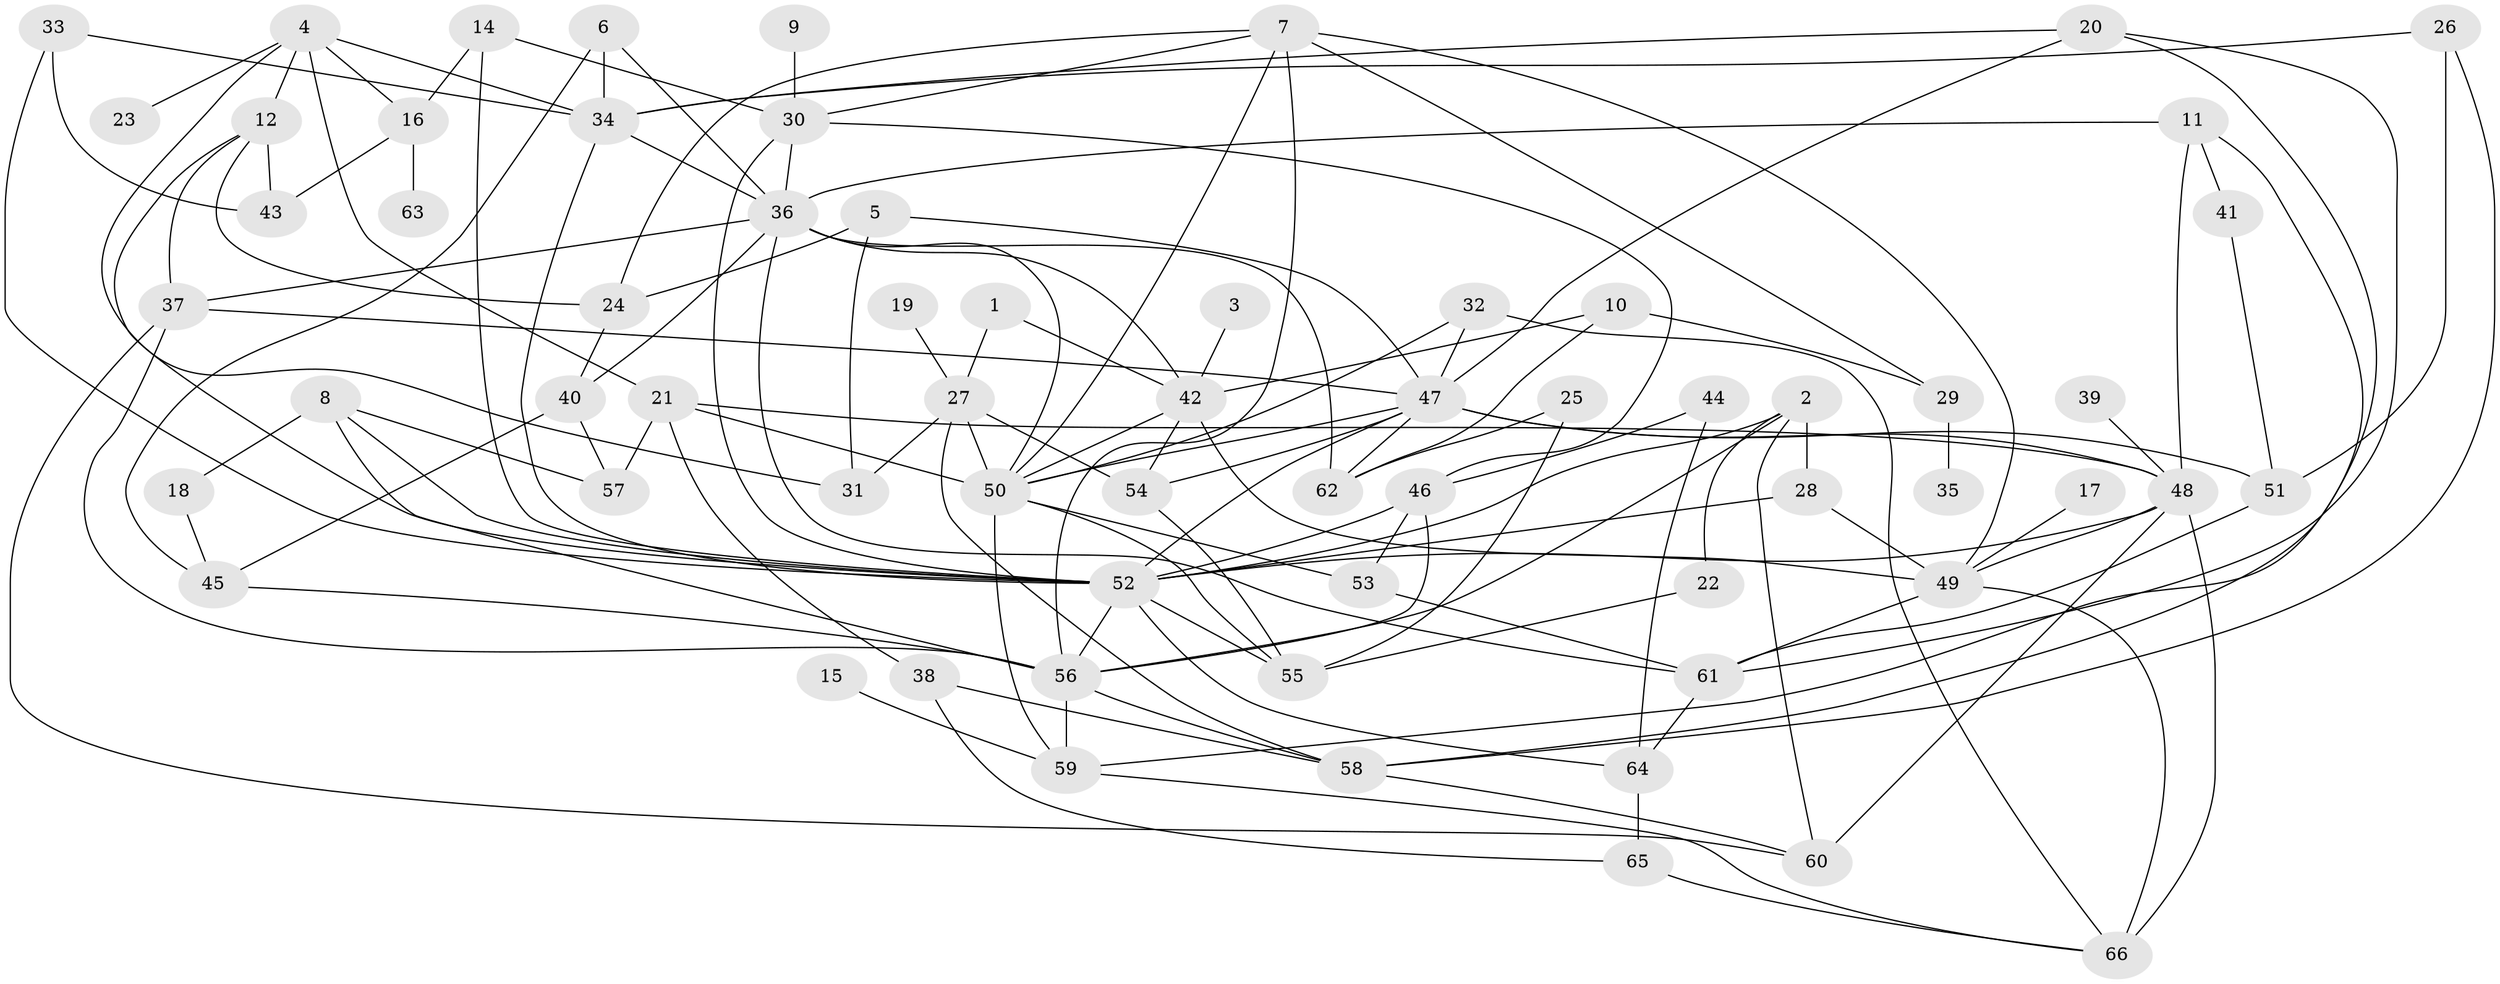 // original degree distribution, {4: 0.20149253731343283, 3: 0.26119402985074625, 6: 0.05970149253731343, 2: 0.23880597014925373, 1: 0.1417910447761194, 5: 0.04477611940298507, 8: 0.007462686567164179, 0: 0.014925373134328358, 7: 0.029850746268656716}
// Generated by graph-tools (version 1.1) at 2025/25/03/09/25 03:25:17]
// undirected, 65 vertices, 136 edges
graph export_dot {
graph [start="1"]
  node [color=gray90,style=filled];
  1;
  2;
  3;
  4;
  5;
  6;
  7;
  8;
  9;
  10;
  11;
  12;
  14;
  15;
  16;
  17;
  18;
  19;
  20;
  21;
  22;
  23;
  24;
  25;
  26;
  27;
  28;
  29;
  30;
  31;
  32;
  33;
  34;
  35;
  36;
  37;
  38;
  39;
  40;
  41;
  42;
  43;
  44;
  45;
  46;
  47;
  48;
  49;
  50;
  51;
  52;
  53;
  54;
  55;
  56;
  57;
  58;
  59;
  60;
  61;
  62;
  63;
  64;
  65;
  66;
  1 -- 27 [weight=1.0];
  1 -- 42 [weight=1.0];
  2 -- 22 [weight=1.0];
  2 -- 28 [weight=1.0];
  2 -- 52 [weight=1.0];
  2 -- 56 [weight=1.0];
  2 -- 60 [weight=1.0];
  3 -- 42 [weight=1.0];
  4 -- 12 [weight=1.0];
  4 -- 16 [weight=1.0];
  4 -- 21 [weight=1.0];
  4 -- 23 [weight=1.0];
  4 -- 31 [weight=1.0];
  4 -- 34 [weight=1.0];
  5 -- 24 [weight=1.0];
  5 -- 31 [weight=1.0];
  5 -- 47 [weight=1.0];
  6 -- 34 [weight=1.0];
  6 -- 36 [weight=1.0];
  6 -- 45 [weight=1.0];
  7 -- 24 [weight=1.0];
  7 -- 29 [weight=1.0];
  7 -- 30 [weight=1.0];
  7 -- 49 [weight=1.0];
  7 -- 50 [weight=1.0];
  7 -- 56 [weight=1.0];
  8 -- 18 [weight=1.0];
  8 -- 52 [weight=1.0];
  8 -- 56 [weight=1.0];
  8 -- 57 [weight=1.0];
  9 -- 30 [weight=1.0];
  10 -- 29 [weight=1.0];
  10 -- 42 [weight=1.0];
  10 -- 62 [weight=1.0];
  11 -- 36 [weight=1.0];
  11 -- 41 [weight=1.0];
  11 -- 48 [weight=1.0];
  11 -- 59 [weight=1.0];
  12 -- 24 [weight=1.0];
  12 -- 37 [weight=1.0];
  12 -- 43 [weight=1.0];
  12 -- 52 [weight=1.0];
  14 -- 16 [weight=1.0];
  14 -- 30 [weight=1.0];
  14 -- 52 [weight=1.0];
  15 -- 59 [weight=1.0];
  16 -- 43 [weight=1.0];
  16 -- 63 [weight=1.0];
  17 -- 49 [weight=1.0];
  18 -- 45 [weight=1.0];
  19 -- 27 [weight=1.0];
  20 -- 34 [weight=1.0];
  20 -- 47 [weight=1.0];
  20 -- 58 [weight=1.0];
  20 -- 61 [weight=1.0];
  21 -- 38 [weight=1.0];
  21 -- 48 [weight=1.0];
  21 -- 50 [weight=1.0];
  21 -- 57 [weight=1.0];
  22 -- 55 [weight=1.0];
  24 -- 40 [weight=1.0];
  25 -- 55 [weight=1.0];
  25 -- 62 [weight=1.0];
  26 -- 34 [weight=1.0];
  26 -- 51 [weight=1.0];
  26 -- 58 [weight=1.0];
  27 -- 31 [weight=1.0];
  27 -- 50 [weight=1.0];
  27 -- 54 [weight=1.0];
  27 -- 58 [weight=1.0];
  28 -- 49 [weight=1.0];
  28 -- 52 [weight=1.0];
  29 -- 35 [weight=1.0];
  30 -- 36 [weight=1.0];
  30 -- 46 [weight=1.0];
  30 -- 52 [weight=1.0];
  32 -- 47 [weight=1.0];
  32 -- 50 [weight=1.0];
  32 -- 66 [weight=1.0];
  33 -- 34 [weight=1.0];
  33 -- 43 [weight=1.0];
  33 -- 52 [weight=1.0];
  34 -- 36 [weight=1.0];
  34 -- 52 [weight=1.0];
  36 -- 37 [weight=1.0];
  36 -- 40 [weight=1.0];
  36 -- 42 [weight=1.0];
  36 -- 50 [weight=1.0];
  36 -- 61 [weight=1.0];
  36 -- 62 [weight=1.0];
  37 -- 47 [weight=1.0];
  37 -- 56 [weight=1.0];
  37 -- 60 [weight=1.0];
  38 -- 58 [weight=1.0];
  38 -- 65 [weight=1.0];
  39 -- 48 [weight=1.0];
  40 -- 45 [weight=1.0];
  40 -- 57 [weight=1.0];
  41 -- 51 [weight=1.0];
  42 -- 49 [weight=1.0];
  42 -- 50 [weight=1.0];
  42 -- 54 [weight=1.0];
  44 -- 46 [weight=1.0];
  44 -- 64 [weight=1.0];
  45 -- 56 [weight=1.0];
  46 -- 52 [weight=1.0];
  46 -- 53 [weight=1.0];
  46 -- 56 [weight=1.0];
  47 -- 48 [weight=1.0];
  47 -- 50 [weight=1.0];
  47 -- 51 [weight=1.0];
  47 -- 52 [weight=1.0];
  47 -- 54 [weight=1.0];
  47 -- 62 [weight=1.0];
  48 -- 49 [weight=1.0];
  48 -- 52 [weight=1.0];
  48 -- 60 [weight=1.0];
  48 -- 66 [weight=1.0];
  49 -- 61 [weight=1.0];
  49 -- 66 [weight=1.0];
  50 -- 53 [weight=1.0];
  50 -- 55 [weight=1.0];
  50 -- 59 [weight=1.0];
  51 -- 61 [weight=1.0];
  52 -- 55 [weight=1.0];
  52 -- 56 [weight=1.0];
  52 -- 64 [weight=1.0];
  53 -- 61 [weight=1.0];
  54 -- 55 [weight=1.0];
  56 -- 58 [weight=1.0];
  56 -- 59 [weight=1.0];
  58 -- 60 [weight=1.0];
  59 -- 66 [weight=1.0];
  61 -- 64 [weight=1.0];
  64 -- 65 [weight=1.0];
  65 -- 66 [weight=1.0];
}

